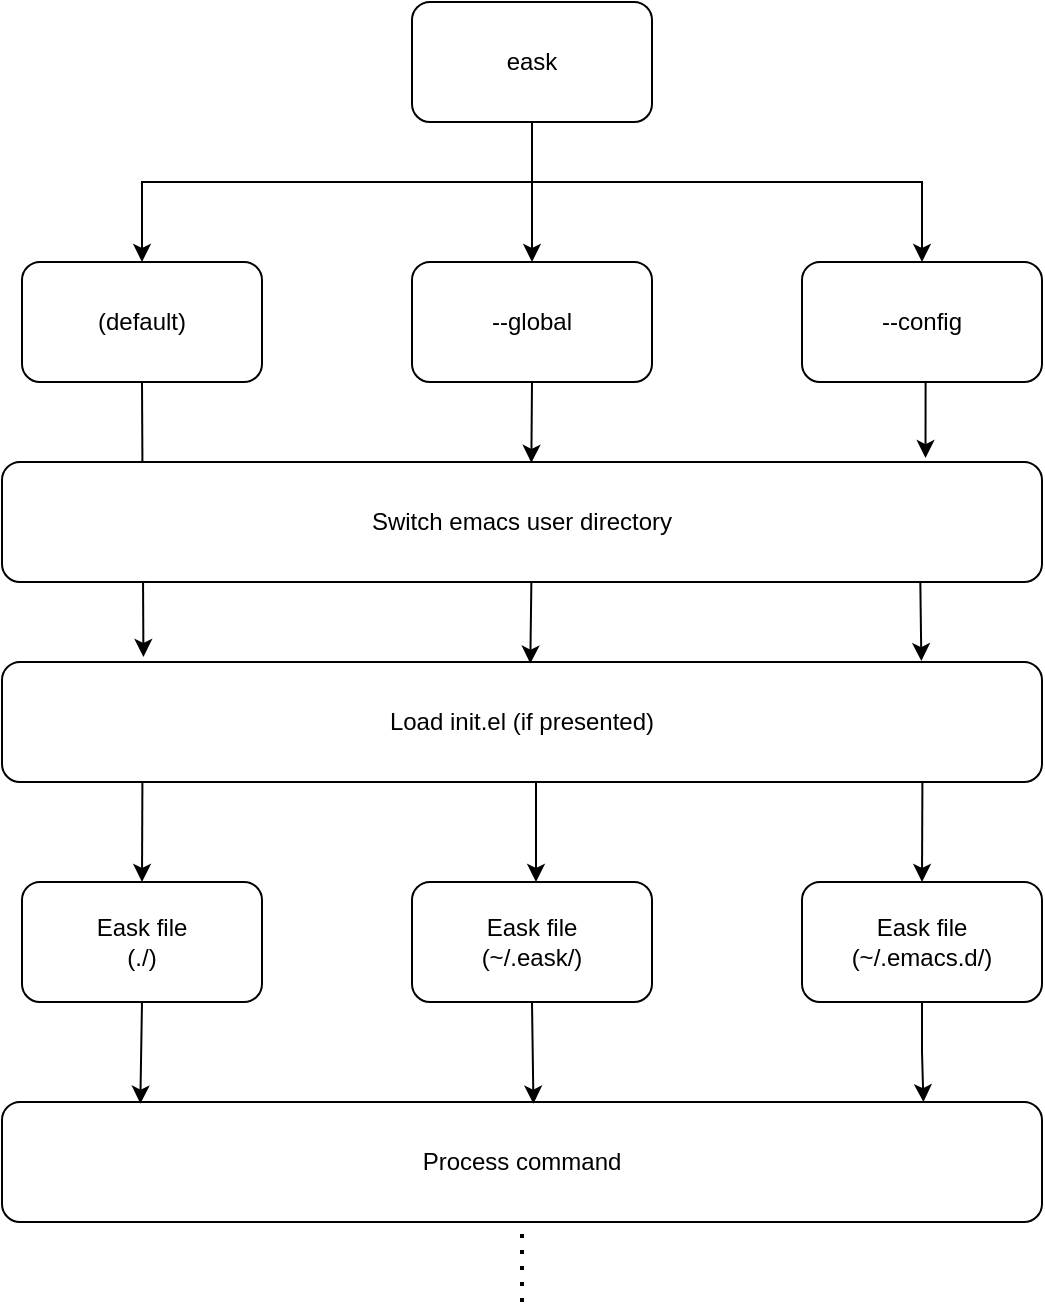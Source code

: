 <mxfile version="21.2.3" type="device">
  <diagram name="Page-1" id="ECsvPKz9BdvyXtbE4PiO">
    <mxGraphModel dx="1434" dy="756" grid="1" gridSize="10" guides="1" tooltips="1" connect="1" arrows="1" fold="1" page="1" pageScale="1" pageWidth="850" pageHeight="1100" math="0" shadow="0">
      <root>
        <mxCell id="0" />
        <mxCell id="1" parent="0" />
        <mxCell id="iZ--7ive_AiRySIc9lut-3" value="eask" style="rounded=1;whiteSpace=wrap;html=1;" parent="1" vertex="1">
          <mxGeometry x="365" y="230" width="120" height="60" as="geometry" />
        </mxCell>
        <mxCell id="iZ--7ive_AiRySIc9lut-4" value="Eask file&lt;br&gt;(./)" style="rounded=1;whiteSpace=wrap;html=1;" parent="1" vertex="1">
          <mxGeometry x="170" y="670" width="120" height="60" as="geometry" />
        </mxCell>
        <mxCell id="iZ--7ive_AiRySIc9lut-5" value="(default)" style="rounded=1;whiteSpace=wrap;html=1;" parent="1" vertex="1">
          <mxGeometry x="170" y="360" width="120" height="60" as="geometry" />
        </mxCell>
        <mxCell id="V9dcnQbjoBNSlF8zZn3X-6" style="edgeStyle=orthogonalEdgeStyle;rounded=0;orthogonalLoop=1;jettySize=auto;html=1;exitX=0.5;exitY=1;exitDx=0;exitDy=0;entryX=0.888;entryY=-0.033;entryDx=0;entryDy=0;entryPerimeter=0;" edge="1" parent="1" source="iZ--7ive_AiRySIc9lut-6" target="iZ--7ive_AiRySIc9lut-21">
          <mxGeometry relative="1" as="geometry" />
        </mxCell>
        <mxCell id="iZ--7ive_AiRySIc9lut-6" value="--config" style="rounded=1;whiteSpace=wrap;html=1;" parent="1" vertex="1">
          <mxGeometry x="560" y="360" width="120" height="60" as="geometry" />
        </mxCell>
        <mxCell id="iZ--7ive_AiRySIc9lut-7" value="" style="endArrow=classic;html=1;rounded=0;entryX=0.5;entryY=0;entryDx=0;entryDy=0;exitX=0.5;exitY=1;exitDx=0;exitDy=0;" parent="1" source="iZ--7ive_AiRySIc9lut-3" target="iZ--7ive_AiRySIc9lut-5" edge="1">
          <mxGeometry width="50" height="50" relative="1" as="geometry">
            <mxPoint x="420" y="380" as="sourcePoint" />
            <mxPoint x="450" y="360" as="targetPoint" />
            <Array as="points">
              <mxPoint x="425" y="320" />
              <mxPoint x="230" y="320" />
            </Array>
          </mxGeometry>
        </mxCell>
        <mxCell id="iZ--7ive_AiRySIc9lut-9" value="" style="endArrow=classic;html=1;rounded=0;entryX=0.5;entryY=0;entryDx=0;entryDy=0;" parent="1" target="iZ--7ive_AiRySIc9lut-6" edge="1">
          <mxGeometry width="50" height="50" relative="1" as="geometry">
            <mxPoint x="420" y="320" as="sourcePoint" />
            <mxPoint x="240" y="380" as="targetPoint" />
            <Array as="points">
              <mxPoint x="620" y="320" />
            </Array>
          </mxGeometry>
        </mxCell>
        <mxCell id="iZ--7ive_AiRySIc9lut-10" value="--global" style="rounded=1;whiteSpace=wrap;html=1;" parent="1" vertex="1">
          <mxGeometry x="365" y="360" width="120" height="60" as="geometry" />
        </mxCell>
        <mxCell id="iZ--7ive_AiRySIc9lut-11" value="" style="endArrow=classic;html=1;rounded=0;exitX=0.5;exitY=1;exitDx=0;exitDy=0;entryX=0.136;entryY=-0.042;entryDx=0;entryDy=0;entryPerimeter=0;" parent="1" source="iZ--7ive_AiRySIc9lut-5" target="iZ--7ive_AiRySIc9lut-16" edge="1">
          <mxGeometry width="50" height="50" relative="1" as="geometry">
            <mxPoint x="380" y="510" as="sourcePoint" />
            <mxPoint x="398" y="467" as="targetPoint" />
          </mxGeometry>
        </mxCell>
        <mxCell id="iZ--7ive_AiRySIc9lut-12" value="Eask file&lt;br&gt;(~/.eask/)" style="rounded=1;whiteSpace=wrap;html=1;" parent="1" vertex="1">
          <mxGeometry x="365" y="670" width="120" height="60" as="geometry" />
        </mxCell>
        <mxCell id="iZ--7ive_AiRySIc9lut-15" value="" style="endArrow=classic;html=1;rounded=0;entryX=0.5;entryY=0;entryDx=0;entryDy=0;" parent="1" target="iZ--7ive_AiRySIc9lut-10" edge="1">
          <mxGeometry width="50" height="50" relative="1" as="geometry">
            <mxPoint x="425" y="320" as="sourcePoint" />
            <mxPoint x="425" y="360" as="targetPoint" />
          </mxGeometry>
        </mxCell>
        <mxCell id="iZ--7ive_AiRySIc9lut-16" value="Load init.el (if presented)" style="rounded=1;whiteSpace=wrap;html=1;" parent="1" vertex="1">
          <mxGeometry x="160" y="560" width="520" height="60" as="geometry" />
        </mxCell>
        <mxCell id="iZ--7ive_AiRySIc9lut-21" value="Switch emacs user directory" style="rounded=1;whiteSpace=wrap;html=1;" parent="1" vertex="1">
          <mxGeometry x="160" y="460" width="520" height="60" as="geometry" />
        </mxCell>
        <mxCell id="iZ--7ive_AiRySIc9lut-37" style="edgeStyle=orthogonalEdgeStyle;rounded=0;orthogonalLoop=1;jettySize=auto;html=1;entryX=0.886;entryY=0.001;entryDx=0;entryDy=0;entryPerimeter=0;" parent="1" source="iZ--7ive_AiRySIc9lut-25" target="iZ--7ive_AiRySIc9lut-29" edge="1">
          <mxGeometry relative="1" as="geometry" />
        </mxCell>
        <mxCell id="iZ--7ive_AiRySIc9lut-25" value="Eask file&lt;br&gt;(~/.emacs.d/)" style="rounded=1;whiteSpace=wrap;html=1;" parent="1" vertex="1">
          <mxGeometry x="560" y="670" width="120" height="60" as="geometry" />
        </mxCell>
        <mxCell id="iZ--7ive_AiRySIc9lut-26" value="" style="endArrow=classic;html=1;rounded=0;entryX=0.5;entryY=0;entryDx=0;entryDy=0;exitX=0.135;exitY=1;exitDx=0;exitDy=0;exitPerimeter=0;" parent="1" source="iZ--7ive_AiRySIc9lut-16" target="iZ--7ive_AiRySIc9lut-4" edge="1">
          <mxGeometry width="50" height="50" relative="1" as="geometry">
            <mxPoint x="310" y="670" as="sourcePoint" />
            <mxPoint x="350" y="600" as="targetPoint" />
          </mxGeometry>
        </mxCell>
        <mxCell id="iZ--7ive_AiRySIc9lut-27" value="" style="endArrow=classic;html=1;rounded=0;" parent="1" edge="1">
          <mxGeometry width="50" height="50" relative="1" as="geometry">
            <mxPoint x="427" y="620" as="sourcePoint" />
            <mxPoint x="427" y="670" as="targetPoint" />
          </mxGeometry>
        </mxCell>
        <mxCell id="iZ--7ive_AiRySIc9lut-28" value="" style="endArrow=classic;html=1;rounded=0;exitX=0.885;exitY=1.006;exitDx=0;exitDy=0;exitPerimeter=0;entryX=0.5;entryY=0;entryDx=0;entryDy=0;" parent="1" source="iZ--7ive_AiRySIc9lut-16" target="iZ--7ive_AiRySIc9lut-25" edge="1">
          <mxGeometry width="50" height="50" relative="1" as="geometry">
            <mxPoint x="270" y="620" as="sourcePoint" />
            <mxPoint x="320" y="570" as="targetPoint" />
          </mxGeometry>
        </mxCell>
        <mxCell id="iZ--7ive_AiRySIc9lut-29" value="Process command" style="rounded=1;whiteSpace=wrap;html=1;" parent="1" vertex="1">
          <mxGeometry x="160" y="780" width="520" height="60" as="geometry" />
        </mxCell>
        <mxCell id="iZ--7ive_AiRySIc9lut-30" value="" style="endArrow=none;dashed=1;html=1;dashPattern=1 3;strokeWidth=2;rounded=0;entryX=0.5;entryY=1;entryDx=0;entryDy=0;" parent="1" target="iZ--7ive_AiRySIc9lut-29" edge="1">
          <mxGeometry width="50" height="50" relative="1" as="geometry">
            <mxPoint x="420" y="880" as="sourcePoint" />
            <mxPoint x="390" y="730" as="targetPoint" />
          </mxGeometry>
        </mxCell>
        <mxCell id="iZ--7ive_AiRySIc9lut-31" value="" style="endArrow=classic;html=1;rounded=0;exitX=0.5;exitY=1;exitDx=0;exitDy=0;entryX=0.133;entryY=0.014;entryDx=0;entryDy=0;entryPerimeter=0;" parent="1" source="iZ--7ive_AiRySIc9lut-4" target="iZ--7ive_AiRySIc9lut-29" edge="1">
          <mxGeometry width="50" height="50" relative="1" as="geometry">
            <mxPoint x="340" y="780" as="sourcePoint" />
            <mxPoint x="390" y="730" as="targetPoint" />
          </mxGeometry>
        </mxCell>
        <mxCell id="iZ--7ive_AiRySIc9lut-32" value="" style="endArrow=classic;html=1;rounded=0;entryX=0.511;entryY=0.014;entryDx=0;entryDy=0;exitX=0.5;exitY=1;exitDx=0;exitDy=0;entryPerimeter=0;" parent="1" source="iZ--7ive_AiRySIc9lut-12" target="iZ--7ive_AiRySIc9lut-29" edge="1">
          <mxGeometry width="50" height="50" relative="1" as="geometry">
            <mxPoint x="340" y="780" as="sourcePoint" />
            <mxPoint x="390" y="730" as="targetPoint" />
          </mxGeometry>
        </mxCell>
        <mxCell id="V9dcnQbjoBNSlF8zZn3X-9" value="" style="endArrow=classic;html=1;rounded=0;entryX=0.508;entryY=0.013;entryDx=0;entryDy=0;entryPerimeter=0;exitX=0.509;exitY=1.007;exitDx=0;exitDy=0;exitPerimeter=0;" edge="1" parent="1" source="iZ--7ive_AiRySIc9lut-21" target="iZ--7ive_AiRySIc9lut-16">
          <mxGeometry width="50" height="50" relative="1" as="geometry">
            <mxPoint x="440" y="540" as="sourcePoint" />
            <mxPoint x="420" y="560" as="targetPoint" />
          </mxGeometry>
        </mxCell>
        <mxCell id="V9dcnQbjoBNSlF8zZn3X-10" value="" style="endArrow=classic;html=1;rounded=0;entryX=0.884;entryY=-0.008;entryDx=0;entryDy=0;entryPerimeter=0;exitX=0.883;exitY=1;exitDx=0;exitDy=0;exitPerimeter=0;" edge="1" parent="1" source="iZ--7ive_AiRySIc9lut-21" target="iZ--7ive_AiRySIc9lut-16">
          <mxGeometry width="50" height="50" relative="1" as="geometry">
            <mxPoint x="620" y="520" as="sourcePoint" />
            <mxPoint x="620" y="570" as="targetPoint" />
          </mxGeometry>
        </mxCell>
        <mxCell id="V9dcnQbjoBNSlF8zZn3X-12" value="" style="endArrow=classic;html=1;rounded=0;entryX=0.509;entryY=0.007;entryDx=0;entryDy=0;entryPerimeter=0;exitX=0.5;exitY=1;exitDx=0;exitDy=0;" edge="1" parent="1" source="iZ--7ive_AiRySIc9lut-10" target="iZ--7ive_AiRySIc9lut-21">
          <mxGeometry width="50" height="50" relative="1" as="geometry">
            <mxPoint x="370" y="520" as="sourcePoint" />
            <mxPoint x="420" y="470" as="targetPoint" />
          </mxGeometry>
        </mxCell>
      </root>
    </mxGraphModel>
  </diagram>
</mxfile>
